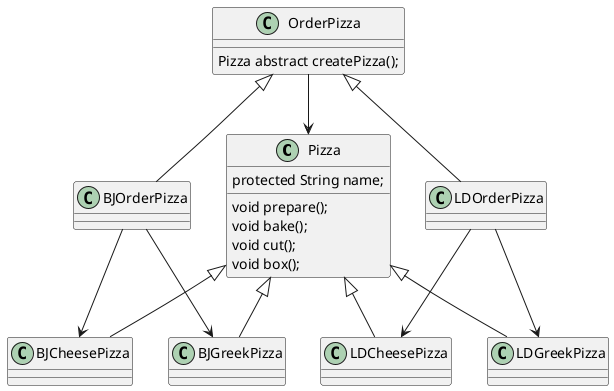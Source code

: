 @startuml
'https://plantuml.com/class-diagram

class Pizza{
    protected String name;
    void prepare();
    void bake();
    void cut();
    void box();
}

class BJCheesePizza{}
class BJGreekPizza{}
class LDCheesePizza{}
class LDGreekPizza{}

/'继承'/
Pizza <|-- BJCheesePizza
Pizza <|-- BJGreekPizza
Pizza <|-- LDCheesePizza
Pizza <|-- LDGreekPizza

/'工厂方法'/
class OrderPizza{
    Pizza abstract createPizza();
}
/'北京/伦敦订购披萨类，继承工厂方法类'/
class BJOrderPizza{
}
class LDOrderPizza{
}
OrderPizza <|--  BJOrderPizza
OrderPizza <|--  LDOrderPizza

/'北京订购类只依赖北京区域的披萨'/
BJOrderPizza -->BJCheesePizza
BJOrderPizza -->BJGreekPizza
LDOrderPizza -->LDCheesePizza
LDOrderPizza -->LDGreekPizza

OrderPizza-->Pizza
@enduml